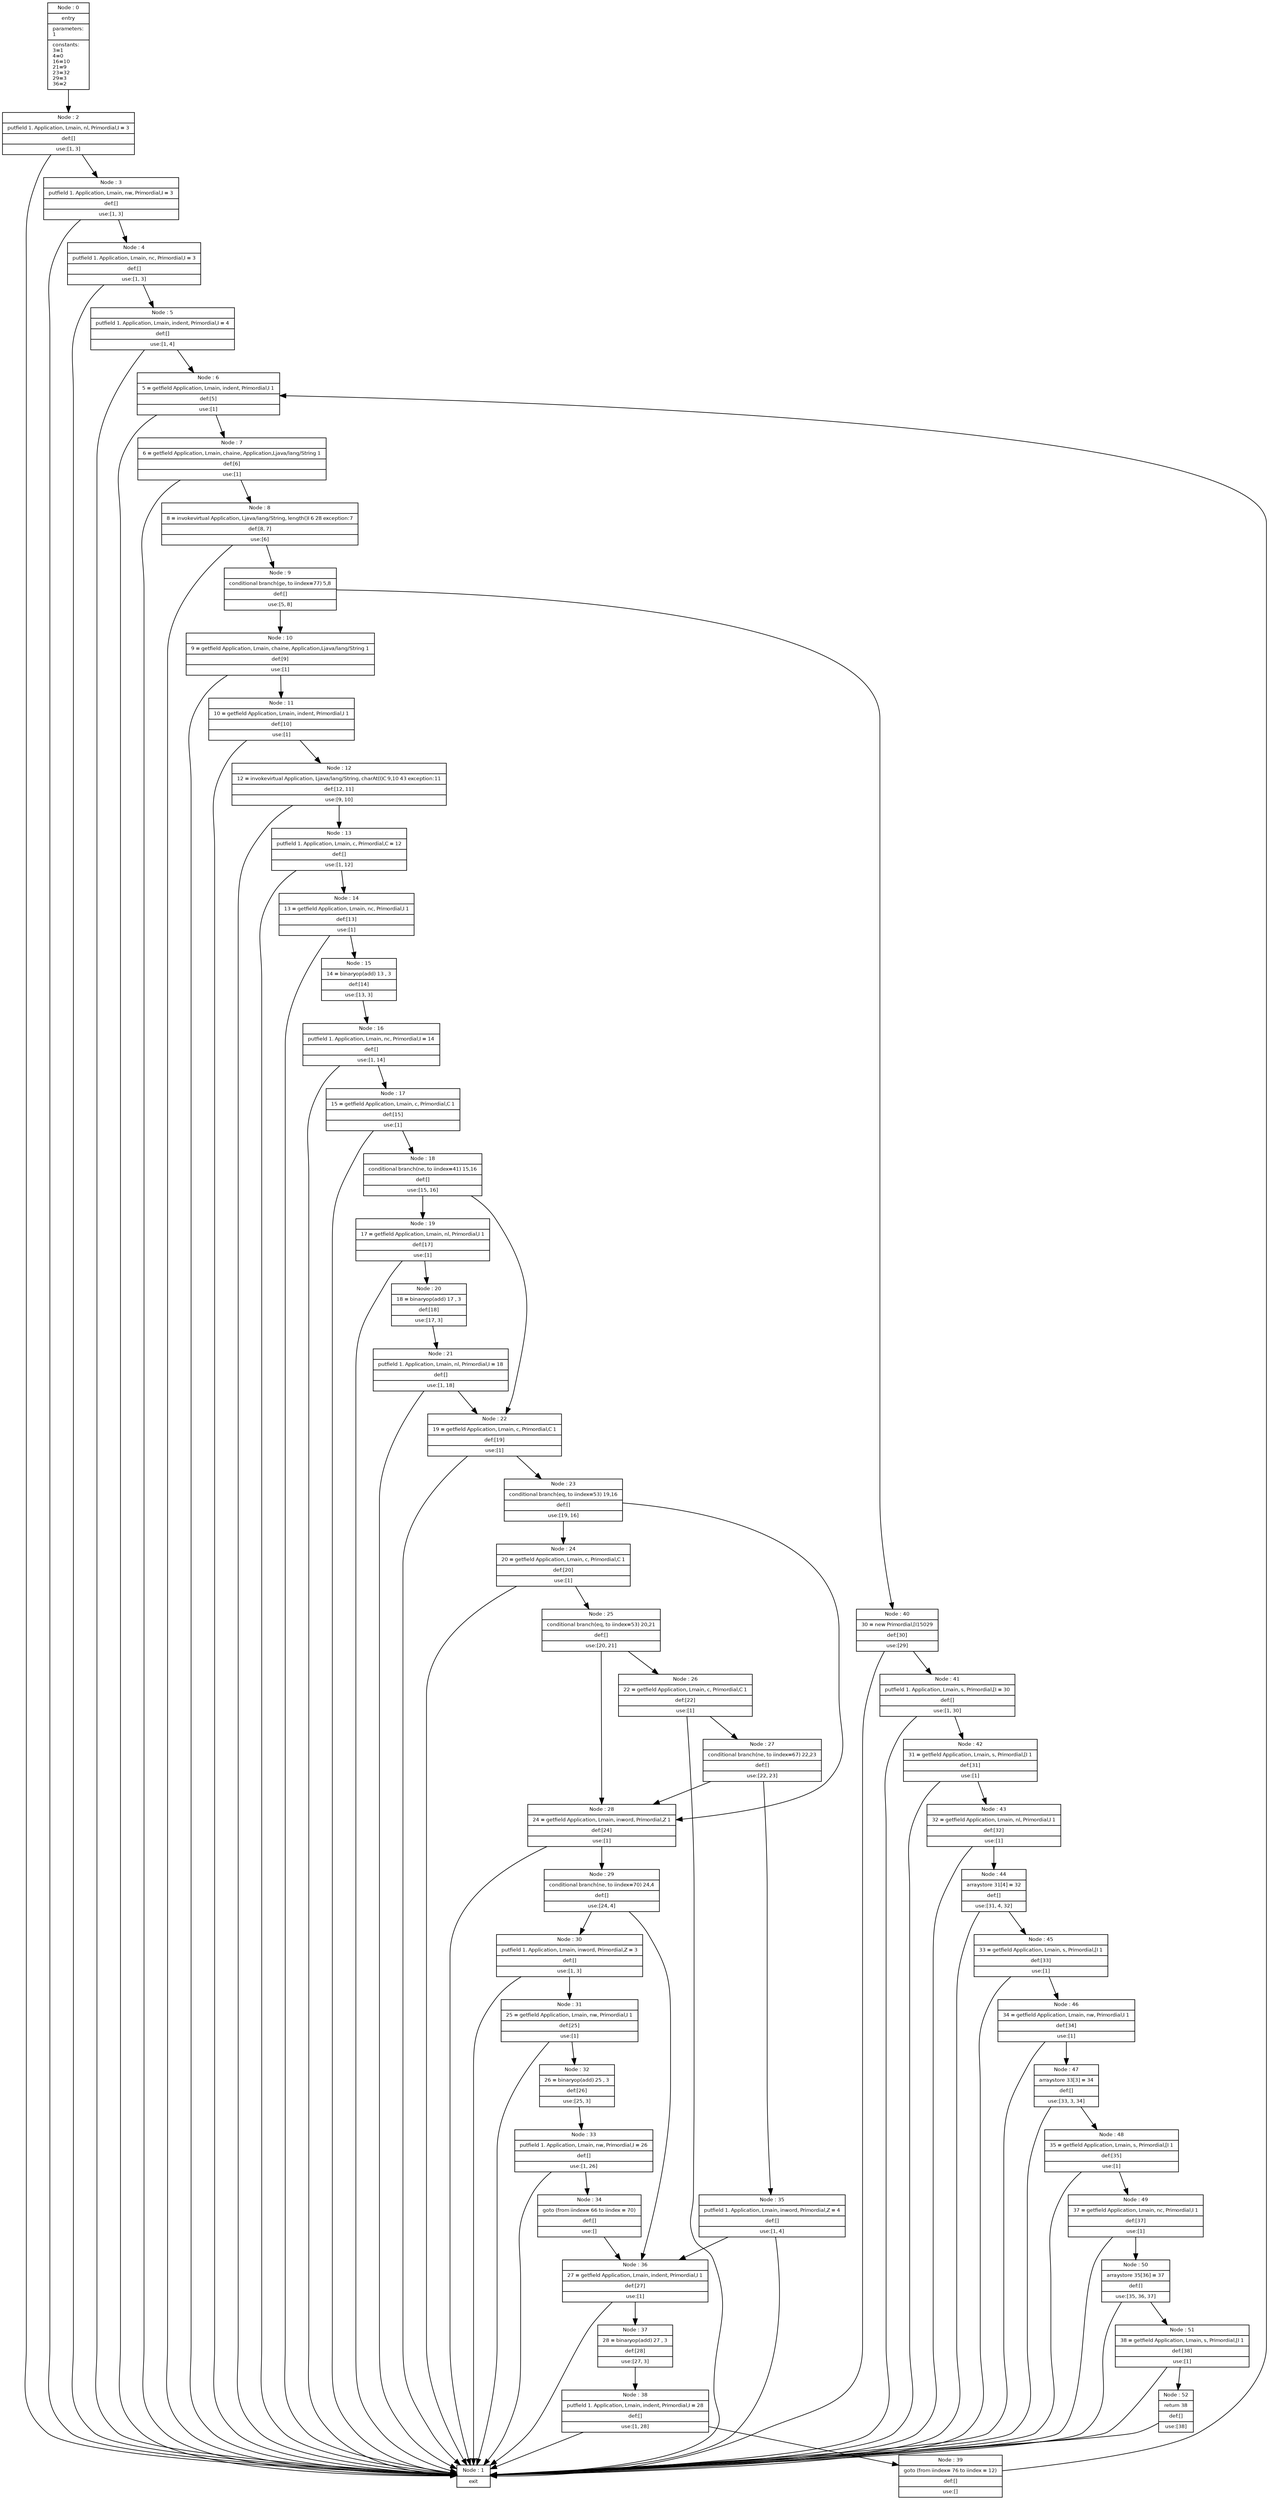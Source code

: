 digraph G{
fontname = "Bitstream Vera Sans"
fontname = "Bitstream Vera Sans"
fontsize = 8
node [
fontname = "Bitstream Vera Sans"
fontsize = 8
shape = "record"
]
edge [
fontname = "Bitstream Vera Sans"
fontsize = 8
]
ExplodedBlock_0__entry___Application__Lmain__wordcount___I___[
 label="{Node : 0|entry|parameters:\l1\l|constants:\l3=1\l4=0\l16=10\l21=9\l23=32\l29=3\l36=2\l}"
]
ExplodedBlock_0__entry___Application__Lmain__wordcount___I___->ExplodedBlock_3__original_BB_SSA_0__2_1___main_wordcount___I_
ExplodedBlock_103__exit___Application__Lmain__wordcount___I___[
 label="{Node : 1|exit}"
]
ExplodedBlock_3__original_BB_SSA_0__2_1___main_wordcount___I_[
 label="{Node : 2|putfield 1. Application, Lmain, nl, Primordial,I  = 3|def:[]|use:[1, 3]}"
]
ExplodedBlock_3__original_BB_SSA_0__2_1___main_wordcount___I_->ExplodedBlock_103__exit___Application__Lmain__wordcount___I___
ExplodedBlock_3__original_BB_SSA_0__2_1___main_wordcount___I_->ExplodedBlock_6__original_BB_SSA_3__5_2___main_wordcount___I_
ExplodedBlock_6__original_BB_SSA_3__5_2___main_wordcount___I_[
 label="{Node : 3|putfield 1. Application, Lmain, nw, Primordial,I  = 3|def:[]|use:[1, 3]}"
]
ExplodedBlock_6__original_BB_SSA_3__5_2___main_wordcount___I_->ExplodedBlock_103__exit___Application__Lmain__wordcount___I___
ExplodedBlock_6__original_BB_SSA_3__5_2___main_wordcount___I_->ExplodedBlock_9__original_BB_SSA_6__8_3___main_wordcount___I_
ExplodedBlock_9__original_BB_SSA_6__8_3___main_wordcount___I_[
 label="{Node : 4|putfield 1. Application, Lmain, nc, Primordial,I  = 3|def:[]|use:[1, 3]}"
]
ExplodedBlock_9__original_BB_SSA_6__8_3___main_wordcount___I_->ExplodedBlock_103__exit___Application__Lmain__wordcount___I___
ExplodedBlock_9__original_BB_SSA_6__8_3___main_wordcount___I_->ExplodedBlock_12__original_BB_SSA_9__11_4___main_wordcount___I_
ExplodedBlock_12__original_BB_SSA_9__11_4___main_wordcount___I_[
 label="{Node : 5|putfield 1. Application, Lmain, indent, Primordial,I  = 4|def:[]|use:[1, 4]}"
]
ExplodedBlock_12__original_BB_SSA_9__11_4___main_wordcount___I_->ExplodedBlock_103__exit___Application__Lmain__wordcount___I___
ExplodedBlock_12__original_BB_SSA_9__11_4___main_wordcount___I_->ExplodedBlock_14__original_BB_SSA_12__13_5___main_wordcount___I_
ExplodedBlock_14__original_BB_SSA_12__13_5___main_wordcount___I_[
 label="{Node : 6|5 = getfield  Application, Lmain, indent, Primordial,I  1|def:[5]|use:[1]}"
]
ExplodedBlock_14__original_BB_SSA_12__13_5___main_wordcount___I_->ExplodedBlock_103__exit___Application__Lmain__wordcount___I___
ExplodedBlock_14__original_BB_SSA_12__13_5___main_wordcount___I_->ExplodedBlock_16__original_BB_SSA_14__15_6___main_wordcount___I_
ExplodedBlock_16__original_BB_SSA_14__15_6___main_wordcount___I_[
 label="{Node : 7|6 = getfield  Application, Lmain, chaine, Application,Ljava/lang/String  1|def:[6]|use:[1]}"
]
ExplodedBlock_16__original_BB_SSA_14__15_6___main_wordcount___I_->ExplodedBlock_103__exit___Application__Lmain__wordcount___I___
ExplodedBlock_16__original_BB_SSA_14__15_6___main_wordcount___I_->ExplodedBlock_17__original_BB_SSA_16__16_7___main_wordcount___I_
ExplodedBlock_17__original_BB_SSA_16__16_7___main_wordcount___I_[
 label="{Node : 8|8 = invokevirtual  Application, Ljava/lang/String, length()I  6 28 exception:7|def:[8, 7]|use:[6]}"
]
ExplodedBlock_17__original_BB_SSA_16__16_7___main_wordcount___I_->ExplodedBlock_103__exit___Application__Lmain__wordcount___I___
ExplodedBlock_17__original_BB_SSA_16__16_7___main_wordcount___I_->ExplodedBlock_18__original_BB_SSA_17__17_8___main_wordcount___I_
ExplodedBlock_18__original_BB_SSA_17__17_8___main_wordcount___I_[
 label="{Node : 9|conditional branch(ge, to iindex=77) 5,8|def:[]|use:[5, 8]}"
]
ExplodedBlock_18__original_BB_SSA_17__17_8___main_wordcount___I_->ExplodedBlock_21__original_BB_SSA_18__20_9___main_wordcount___I_
ExplodedBlock_18__original_BB_SSA_17__17_8___main_wordcount___I_->ExplodedBlock_80__original_BB_SSA_77__79_35___main_wordcount___I_
ExplodedBlock_21__original_BB_SSA_18__20_9___main_wordcount___I_[
 label="{Node : 10|9 = getfield  Application, Lmain, chaine, Application,Ljava/lang/String  1|def:[9]|use:[1]}"
]
ExplodedBlock_21__original_BB_SSA_18__20_9___main_wordcount___I_->ExplodedBlock_103__exit___Application__Lmain__wordcount___I___
ExplodedBlock_21__original_BB_SSA_18__20_9___main_wordcount___I_->ExplodedBlock_23__original_BB_SSA_21__22_10___main_wordcount___I_
ExplodedBlock_23__original_BB_SSA_21__22_10___main_wordcount___I_[
 label="{Node : 11|10 = getfield  Application, Lmain, indent, Primordial,I  1|def:[10]|use:[1]}"
]
ExplodedBlock_23__original_BB_SSA_21__22_10___main_wordcount___I_->ExplodedBlock_103__exit___Application__Lmain__wordcount___I___
ExplodedBlock_23__original_BB_SSA_21__22_10___main_wordcount___I_->ExplodedBlock_24__original_BB_SSA_23__23_11___main_wordcount___I_
ExplodedBlock_24__original_BB_SSA_23__23_11___main_wordcount___I_[
 label="{Node : 12|12 = invokevirtual  Application, Ljava/lang/String, charAt(I)C  9,10 43 exception:11|def:[12, 11]|use:[9, 10]}"
]
ExplodedBlock_24__original_BB_SSA_23__23_11___main_wordcount___I_->ExplodedBlock_103__exit___Application__Lmain__wordcount___I___
ExplodedBlock_24__original_BB_SSA_23__23_11___main_wordcount___I_->ExplodedBlock_25__original_BB_SSA_24__24_12___main_wordcount___I_
ExplodedBlock_25__original_BB_SSA_24__24_12___main_wordcount___I_[
 label="{Node : 13|putfield 1. Application, Lmain, c, Primordial,C  = 12|def:[]|use:[1, 12]}"
]
ExplodedBlock_25__original_BB_SSA_24__24_12___main_wordcount___I_->ExplodedBlock_103__exit___Application__Lmain__wordcount___I___
ExplodedBlock_25__original_BB_SSA_24__24_12___main_wordcount___I_->ExplodedBlock_28__original_BB_SSA_25__27_13___main_wordcount___I_
ExplodedBlock_28__original_BB_SSA_25__27_13___main_wordcount___I_[
 label="{Node : 14|13 = getfield  Application, Lmain, nc, Primordial,I  1|def:[13]|use:[1]}"
]
ExplodedBlock_28__original_BB_SSA_25__27_13___main_wordcount___I_->ExplodedBlock_103__exit___Application__Lmain__wordcount___I___
ExplodedBlock_28__original_BB_SSA_25__27_13___main_wordcount___I_->ExplodedBlock_30__original_BB_SSA_28__30_14___main_wordcount___I_
ExplodedBlock_30__original_BB_SSA_28__30_14___main_wordcount___I_[
 label="{Node : 15|14 = binaryop(add) 13 , 3|def:[14]|use:[13, 3]}"
]
ExplodedBlock_30__original_BB_SSA_28__30_14___main_wordcount___I_->ExplodedBlock_31__original_BB_SSA_28__30_14___main_wordcount___I_
ExplodedBlock_31__original_BB_SSA_28__30_14___main_wordcount___I_[
 label="{Node : 16|putfield 1. Application, Lmain, nc, Primordial,I  = 14|def:[]|use:[1, 14]}"
]
ExplodedBlock_31__original_BB_SSA_28__30_14___main_wordcount___I_->ExplodedBlock_103__exit___Application__Lmain__wordcount___I___
ExplodedBlock_31__original_BB_SSA_28__30_14___main_wordcount___I_->ExplodedBlock_33__original_BB_SSA_31__32_15___main_wordcount___I_
ExplodedBlock_33__original_BB_SSA_31__32_15___main_wordcount___I_[
 label="{Node : 17|15 = getfield  Application, Lmain, c, Primordial,C  1|def:[15]|use:[1]}"
]
ExplodedBlock_33__original_BB_SSA_31__32_15___main_wordcount___I_->ExplodedBlock_103__exit___Application__Lmain__wordcount___I___
ExplodedBlock_33__original_BB_SSA_31__32_15___main_wordcount___I_->ExplodedBlock_35__original_BB_SSA_33__34_16___main_wordcount___I_
ExplodedBlock_35__original_BB_SSA_33__34_16___main_wordcount___I_[
 label="{Node : 18|conditional branch(ne, to iindex=41) 15,16|def:[]|use:[15, 16]}"
]
ExplodedBlock_35__original_BB_SSA_33__34_16___main_wordcount___I_->ExplodedBlock_38__original_BB_SSA_35__37_17___main_wordcount___I_
ExplodedBlock_35__original_BB_SSA_33__34_16___main_wordcount___I_->ExplodedBlock_43__original_BB_SSA_41__42_19___main_wordcount___I_
ExplodedBlock_38__original_BB_SSA_35__37_17___main_wordcount___I_[
 label="{Node : 19|17 = getfield  Application, Lmain, nl, Primordial,I  1|def:[17]|use:[1]}"
]
ExplodedBlock_38__original_BB_SSA_35__37_17___main_wordcount___I_->ExplodedBlock_103__exit___Application__Lmain__wordcount___I___
ExplodedBlock_38__original_BB_SSA_35__37_17___main_wordcount___I_->ExplodedBlock_40__original_BB_SSA_38__40_18___main_wordcount___I_
ExplodedBlock_40__original_BB_SSA_38__40_18___main_wordcount___I_[
 label="{Node : 20|18 = binaryop(add) 17 , 3|def:[18]|use:[17, 3]}"
]
ExplodedBlock_40__original_BB_SSA_38__40_18___main_wordcount___I_->ExplodedBlock_41__original_BB_SSA_38__40_18___main_wordcount___I_
ExplodedBlock_41__original_BB_SSA_38__40_18___main_wordcount___I_[
 label="{Node : 21|putfield 1. Application, Lmain, nl, Primordial,I  = 18|def:[]|use:[1, 18]}"
]
ExplodedBlock_41__original_BB_SSA_38__40_18___main_wordcount___I_->ExplodedBlock_103__exit___Application__Lmain__wordcount___I___
ExplodedBlock_41__original_BB_SSA_38__40_18___main_wordcount___I_->ExplodedBlock_43__original_BB_SSA_41__42_19___main_wordcount___I_
ExplodedBlock_43__original_BB_SSA_41__42_19___main_wordcount___I_[
 label="{Node : 22|19 = getfield  Application, Lmain, c, Primordial,C  1|def:[19]|use:[1]}"
]
ExplodedBlock_43__original_BB_SSA_41__42_19___main_wordcount___I_->ExplodedBlock_103__exit___Application__Lmain__wordcount___I___
ExplodedBlock_43__original_BB_SSA_41__42_19___main_wordcount___I_->ExplodedBlock_45__original_BB_SSA_43__44_20___main_wordcount___I_
ExplodedBlock_45__original_BB_SSA_43__44_20___main_wordcount___I_[
 label="{Node : 23|conditional branch(eq, to iindex=53) 19,16|def:[]|use:[19, 16]}"
]
ExplodedBlock_45__original_BB_SSA_43__44_20___main_wordcount___I_->ExplodedBlock_47__original_BB_SSA_45__46_21___main_wordcount___I_
ExplodedBlock_45__original_BB_SSA_43__44_20___main_wordcount___I_->ExplodedBlock_55__original_BB_SSA_53__54_25___main_wordcount___I_
ExplodedBlock_47__original_BB_SSA_45__46_21___main_wordcount___I_[
 label="{Node : 24|20 = getfield  Application, Lmain, c, Primordial,C  1|def:[20]|use:[1]}"
]
ExplodedBlock_47__original_BB_SSA_45__46_21___main_wordcount___I_->ExplodedBlock_103__exit___Application__Lmain__wordcount___I___
ExplodedBlock_47__original_BB_SSA_45__46_21___main_wordcount___I_->ExplodedBlock_49__original_BB_SSA_47__48_22___main_wordcount___I_
ExplodedBlock_49__original_BB_SSA_47__48_22___main_wordcount___I_[
 label="{Node : 25|conditional branch(eq, to iindex=53) 20,21|def:[]|use:[20, 21]}"
]
ExplodedBlock_49__original_BB_SSA_47__48_22___main_wordcount___I_->ExplodedBlock_51__original_BB_SSA_49__50_23___main_wordcount___I_
ExplodedBlock_49__original_BB_SSA_47__48_22___main_wordcount___I_->ExplodedBlock_55__original_BB_SSA_53__54_25___main_wordcount___I_
ExplodedBlock_51__original_BB_SSA_49__50_23___main_wordcount___I_[
 label="{Node : 26|22 = getfield  Application, Lmain, c, Primordial,C  1|def:[22]|use:[1]}"
]
ExplodedBlock_51__original_BB_SSA_49__50_23___main_wordcount___I_->ExplodedBlock_103__exit___Application__Lmain__wordcount___I___
ExplodedBlock_51__original_BB_SSA_49__50_23___main_wordcount___I_->ExplodedBlock_53__original_BB_SSA_51__52_24___main_wordcount___I_
ExplodedBlock_53__original_BB_SSA_51__52_24___main_wordcount___I_[
 label="{Node : 27|conditional branch(ne, to iindex=67) 22,23|def:[]|use:[22, 23]}"
]
ExplodedBlock_53__original_BB_SSA_51__52_24___main_wordcount___I_->ExplodedBlock_55__original_BB_SSA_53__54_25___main_wordcount___I_
ExplodedBlock_53__original_BB_SSA_51__52_24___main_wordcount___I_->ExplodedBlock_70__original_BB_SSA_67__69_31___main_wordcount___I_
ExplodedBlock_55__original_BB_SSA_53__54_25___main_wordcount___I_[
 label="{Node : 28|24 = getfield  Application, Lmain, inword, Primordial,Z  1|def:[24]|use:[1]}"
]
ExplodedBlock_55__original_BB_SSA_53__54_25___main_wordcount___I_->ExplodedBlock_103__exit___Application__Lmain__wordcount___I___
ExplodedBlock_55__original_BB_SSA_53__54_25___main_wordcount___I_->ExplodedBlock_57__original_BB_SSA_55__56_26___main_wordcount___I_
ExplodedBlock_57__original_BB_SSA_55__56_26___main_wordcount___I_[
 label="{Node : 29|conditional branch(ne, to iindex=70) 24,4|def:[]|use:[24, 4]}"
]
ExplodedBlock_57__original_BB_SSA_55__56_26___main_wordcount___I_->ExplodedBlock_60__original_BB_SSA_57__59_27___main_wordcount___I_
ExplodedBlock_57__original_BB_SSA_55__56_26___main_wordcount___I_->ExplodedBlock_73__original_BB_SSA_70__72_32___main_wordcount___I_
ExplodedBlock_60__original_BB_SSA_57__59_27___main_wordcount___I_[
 label="{Node : 30|putfield 1. Application, Lmain, inword, Primordial,Z  = 3|def:[]|use:[1, 3]}"
]
ExplodedBlock_60__original_BB_SSA_57__59_27___main_wordcount___I_->ExplodedBlock_103__exit___Application__Lmain__wordcount___I___
ExplodedBlock_60__original_BB_SSA_57__59_27___main_wordcount___I_->ExplodedBlock_63__original_BB_SSA_60__62_28___main_wordcount___I_
ExplodedBlock_63__original_BB_SSA_60__62_28___main_wordcount___I_[
 label="{Node : 31|25 = getfield  Application, Lmain, nw, Primordial,I  1|def:[25]|use:[1]}"
]
ExplodedBlock_63__original_BB_SSA_60__62_28___main_wordcount___I_->ExplodedBlock_103__exit___Application__Lmain__wordcount___I___
ExplodedBlock_63__original_BB_SSA_60__62_28___main_wordcount___I_->ExplodedBlock_65__original_BB_SSA_63__65_29___main_wordcount___I_
ExplodedBlock_65__original_BB_SSA_63__65_29___main_wordcount___I_[
 label="{Node : 32|26 = binaryop(add) 25 , 3|def:[26]|use:[25, 3]}"
]
ExplodedBlock_65__original_BB_SSA_63__65_29___main_wordcount___I_->ExplodedBlock_66__original_BB_SSA_63__65_29___main_wordcount___I_
ExplodedBlock_66__original_BB_SSA_63__65_29___main_wordcount___I_[
 label="{Node : 33|putfield 1. Application, Lmain, nw, Primordial,I  = 26|def:[]|use:[1, 26]}"
]
ExplodedBlock_66__original_BB_SSA_63__65_29___main_wordcount___I_->ExplodedBlock_103__exit___Application__Lmain__wordcount___I___
ExplodedBlock_66__original_BB_SSA_63__65_29___main_wordcount___I_->ExplodedBlock_67__original_BB_SSA_66__66_30___main_wordcount___I_
ExplodedBlock_67__original_BB_SSA_66__66_30___main_wordcount___I_[
 label="{Node : 34|goto (from iindex= 66 to iindex = 70)|def:[]|use:[]}"
]
ExplodedBlock_67__original_BB_SSA_66__66_30___main_wordcount___I_->ExplodedBlock_73__original_BB_SSA_70__72_32___main_wordcount___I_
ExplodedBlock_70__original_BB_SSA_67__69_31___main_wordcount___I_[
 label="{Node : 35|putfield 1. Application, Lmain, inword, Primordial,Z  = 4|def:[]|use:[1, 4]}"
]
ExplodedBlock_70__original_BB_SSA_67__69_31___main_wordcount___I_->ExplodedBlock_103__exit___Application__Lmain__wordcount___I___
ExplodedBlock_70__original_BB_SSA_67__69_31___main_wordcount___I_->ExplodedBlock_73__original_BB_SSA_70__72_32___main_wordcount___I_
ExplodedBlock_73__original_BB_SSA_70__72_32___main_wordcount___I_[
 label="{Node : 36|27 = getfield  Application, Lmain, indent, Primordial,I  1|def:[27]|use:[1]}"
]
ExplodedBlock_73__original_BB_SSA_70__72_32___main_wordcount___I_->ExplodedBlock_103__exit___Application__Lmain__wordcount___I___
ExplodedBlock_73__original_BB_SSA_70__72_32___main_wordcount___I_->ExplodedBlock_75__original_BB_SSA_73__75_33___main_wordcount___I_
ExplodedBlock_75__original_BB_SSA_73__75_33___main_wordcount___I_[
 label="{Node : 37|28 = binaryop(add) 27 , 3|def:[28]|use:[27, 3]}"
]
ExplodedBlock_75__original_BB_SSA_73__75_33___main_wordcount___I_->ExplodedBlock_76__original_BB_SSA_73__75_33___main_wordcount___I_
ExplodedBlock_76__original_BB_SSA_73__75_33___main_wordcount___I_[
 label="{Node : 38|putfield 1. Application, Lmain, indent, Primordial,I  = 28|def:[]|use:[1, 28]}"
]
ExplodedBlock_76__original_BB_SSA_73__75_33___main_wordcount___I_->ExplodedBlock_103__exit___Application__Lmain__wordcount___I___
ExplodedBlock_76__original_BB_SSA_73__75_33___main_wordcount___I_->ExplodedBlock_77__original_BB_SSA_76__76_34___main_wordcount___I_
ExplodedBlock_77__original_BB_SSA_76__76_34___main_wordcount___I_[
 label="{Node : 39|goto (from iindex= 76 to iindex = 12)|def:[]|use:[]}"
]
ExplodedBlock_77__original_BB_SSA_76__76_34___main_wordcount___I_->ExplodedBlock_14__original_BB_SSA_12__13_5___main_wordcount___I_
ExplodedBlock_80__original_BB_SSA_77__79_35___main_wordcount___I_[
 label="{Node : 40|30 = new Primordial,[I15029 |def:[30]|use:[29]}"
]
ExplodedBlock_80__original_BB_SSA_77__79_35___main_wordcount___I_->ExplodedBlock_103__exit___Application__Lmain__wordcount___I___
ExplodedBlock_80__original_BB_SSA_77__79_35___main_wordcount___I_->ExplodedBlock_81__original_BB_SSA_80__80_36___main_wordcount___I_
ExplodedBlock_81__original_BB_SSA_80__80_36___main_wordcount___I_[
 label="{Node : 41|putfield 1. Application, Lmain, s, Primordial,[I  = 30|def:[]|use:[1, 30]}"
]
ExplodedBlock_81__original_BB_SSA_80__80_36___main_wordcount___I_->ExplodedBlock_103__exit___Application__Lmain__wordcount___I___
ExplodedBlock_81__original_BB_SSA_80__80_36___main_wordcount___I_->ExplodedBlock_83__original_BB_SSA_81__82_37___main_wordcount___I_
ExplodedBlock_83__original_BB_SSA_81__82_37___main_wordcount___I_[
 label="{Node : 42|31 = getfield  Application, Lmain, s, Primordial,[I  1|def:[31]|use:[1]}"
]
ExplodedBlock_83__original_BB_SSA_81__82_37___main_wordcount___I_->ExplodedBlock_103__exit___Application__Lmain__wordcount___I___
ExplodedBlock_83__original_BB_SSA_81__82_37___main_wordcount___I_->ExplodedBlock_86__original_BB_SSA_83__85_38___main_wordcount___I_
ExplodedBlock_86__original_BB_SSA_83__85_38___main_wordcount___I_[
 label="{Node : 43|32 = getfield  Application, Lmain, nl, Primordial,I  1|def:[32]|use:[1]}"
]
ExplodedBlock_86__original_BB_SSA_83__85_38___main_wordcount___I_->ExplodedBlock_103__exit___Application__Lmain__wordcount___I___
ExplodedBlock_86__original_BB_SSA_83__85_38___main_wordcount___I_->ExplodedBlock_87__original_BB_SSA_86__86_39___main_wordcount___I_
ExplodedBlock_87__original_BB_SSA_86__86_39___main_wordcount___I_[
 label="{Node : 44|arraystore 31[4] = 32|def:[]|use:[31, 4, 32]}"
]
ExplodedBlock_87__original_BB_SSA_86__86_39___main_wordcount___I_->ExplodedBlock_103__exit___Application__Lmain__wordcount___I___
ExplodedBlock_87__original_BB_SSA_86__86_39___main_wordcount___I_->ExplodedBlock_89__original_BB_SSA_87__88_40___main_wordcount___I_
ExplodedBlock_89__original_BB_SSA_87__88_40___main_wordcount___I_[
 label="{Node : 45|33 = getfield  Application, Lmain, s, Primordial,[I  1|def:[33]|use:[1]}"
]
ExplodedBlock_89__original_BB_SSA_87__88_40___main_wordcount___I_->ExplodedBlock_103__exit___Application__Lmain__wordcount___I___
ExplodedBlock_89__original_BB_SSA_87__88_40___main_wordcount___I_->ExplodedBlock_92__original_BB_SSA_89__91_41___main_wordcount___I_
ExplodedBlock_92__original_BB_SSA_89__91_41___main_wordcount___I_[
 label="{Node : 46|34 = getfield  Application, Lmain, nw, Primordial,I  1|def:[34]|use:[1]}"
]
ExplodedBlock_92__original_BB_SSA_89__91_41___main_wordcount___I_->ExplodedBlock_103__exit___Application__Lmain__wordcount___I___
ExplodedBlock_92__original_BB_SSA_89__91_41___main_wordcount___I_->ExplodedBlock_93__original_BB_SSA_92__92_42___main_wordcount___I_
ExplodedBlock_93__original_BB_SSA_92__92_42___main_wordcount___I_[
 label="{Node : 47|arraystore 33[3] = 34|def:[]|use:[33, 3, 34]}"
]
ExplodedBlock_93__original_BB_SSA_92__92_42___main_wordcount___I_->ExplodedBlock_103__exit___Application__Lmain__wordcount___I___
ExplodedBlock_93__original_BB_SSA_92__92_42___main_wordcount___I_->ExplodedBlock_95__original_BB_SSA_93__94_43___main_wordcount___I_
ExplodedBlock_95__original_BB_SSA_93__94_43___main_wordcount___I_[
 label="{Node : 48|35 = getfield  Application, Lmain, s, Primordial,[I  1|def:[35]|use:[1]}"
]
ExplodedBlock_95__original_BB_SSA_93__94_43___main_wordcount___I_->ExplodedBlock_103__exit___Application__Lmain__wordcount___I___
ExplodedBlock_95__original_BB_SSA_93__94_43___main_wordcount___I_->ExplodedBlock_98__original_BB_SSA_95__97_44___main_wordcount___I_
ExplodedBlock_98__original_BB_SSA_95__97_44___main_wordcount___I_[
 label="{Node : 49|37 = getfield  Application, Lmain, nc, Primordial,I  1|def:[37]|use:[1]}"
]
ExplodedBlock_98__original_BB_SSA_95__97_44___main_wordcount___I_->ExplodedBlock_103__exit___Application__Lmain__wordcount___I___
ExplodedBlock_98__original_BB_SSA_95__97_44___main_wordcount___I_->ExplodedBlock_99__original_BB_SSA_98__98_45___main_wordcount___I_
ExplodedBlock_99__original_BB_SSA_98__98_45___main_wordcount___I_[
 label="{Node : 50|arraystore 35[36] = 37|def:[]|use:[35, 36, 37]}"
]
ExplodedBlock_99__original_BB_SSA_98__98_45___main_wordcount___I_->ExplodedBlock_103__exit___Application__Lmain__wordcount___I___
ExplodedBlock_99__original_BB_SSA_98__98_45___main_wordcount___I_->ExplodedBlock_101__original_BB_SSA_99__100_46___main_wordcount___I_
ExplodedBlock_101__original_BB_SSA_99__100_46___main_wordcount___I_[
 label="{Node : 51|38 = getfield  Application, Lmain, s, Primordial,[I  1|def:[38]|use:[1]}"
]
ExplodedBlock_101__original_BB_SSA_99__100_46___main_wordcount___I_->ExplodedBlock_103__exit___Application__Lmain__wordcount___I___
ExplodedBlock_101__original_BB_SSA_99__100_46___main_wordcount___I_->ExplodedBlock_102__original_BB_SSA_101__101_47___main_wordcount___I_
ExplodedBlock_102__original_BB_SSA_101__101_47___main_wordcount___I_[
 label="{Node : 52|return 38|def:[]|use:[38]}"
]
ExplodedBlock_102__original_BB_SSA_101__101_47___main_wordcount___I_->ExplodedBlock_103__exit___Application__Lmain__wordcount___I___
}
